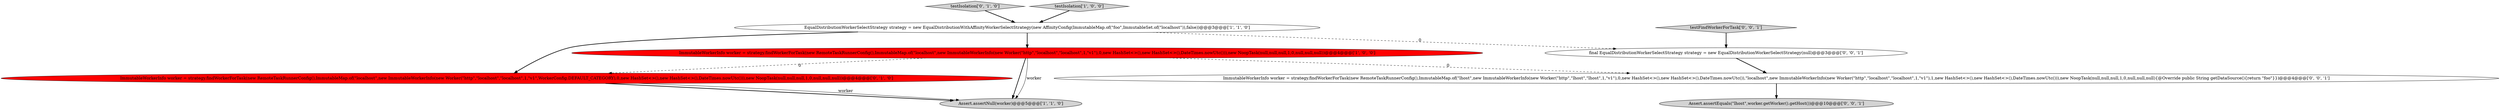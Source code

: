 digraph {
5 [style = filled, label = "ImmutableWorkerInfo worker = strategy.findWorkerForTask(new RemoteTaskRunnerConfig(),ImmutableMap.of(\"localhost\",new ImmutableWorkerInfo(new Worker(\"http\",\"localhost\",\"localhost\",1,\"v1\",WorkerConfig.DEFAULT_CATEGORY),0,new HashSet<>(),new HashSet<>(),DateTimes.nowUtc())),new NoopTask(null,null,null,1,0,null,null,null))@@@4@@@['0', '1', '0']", fillcolor = red, shape = ellipse image = "AAA1AAABBB2BBB"];
1 [style = filled, label = "EqualDistributionWorkerSelectStrategy strategy = new EqualDistributionWithAffinityWorkerSelectStrategy(new AffinityConfig(ImmutableMap.of(\"foo\",ImmutableSet.of(\"localhost\")),false))@@@3@@@['1', '1', '0']", fillcolor = white, shape = ellipse image = "AAA0AAABBB1BBB"];
3 [style = filled, label = "Assert.assertNull(worker)@@@5@@@['1', '1', '0']", fillcolor = lightgray, shape = ellipse image = "AAA0AAABBB1BBB"];
4 [style = filled, label = "testIsolation['0', '1', '0']", fillcolor = lightgray, shape = diamond image = "AAA0AAABBB2BBB"];
0 [style = filled, label = "ImmutableWorkerInfo worker = strategy.findWorkerForTask(new RemoteTaskRunnerConfig(),ImmutableMap.of(\"localhost\",new ImmutableWorkerInfo(new Worker(\"http\",\"localhost\",\"localhost\",1,\"v1\"),0,new HashSet<>(),new HashSet<>(),DateTimes.nowUtc())),new NoopTask(null,null,null,1,0,null,null,null))@@@4@@@['1', '0', '0']", fillcolor = red, shape = ellipse image = "AAA1AAABBB1BBB"];
6 [style = filled, label = "final EqualDistributionWorkerSelectStrategy strategy = new EqualDistributionWorkerSelectStrategy(null)@@@3@@@['0', '0', '1']", fillcolor = white, shape = ellipse image = "AAA0AAABBB3BBB"];
9 [style = filled, label = "Assert.assertEquals(\"lhost\",worker.getWorker().getHost())@@@10@@@['0', '0', '1']", fillcolor = lightgray, shape = ellipse image = "AAA0AAABBB3BBB"];
7 [style = filled, label = "ImmutableWorkerInfo worker = strategy.findWorkerForTask(new RemoteTaskRunnerConfig(),ImmutableMap.of(\"lhost\",new ImmutableWorkerInfo(new Worker(\"http\",\"lhost\",\"lhost\",1,\"v1\"),0,new HashSet<>(),new HashSet<>(),DateTimes.nowUtc()),\"localhost\",new ImmutableWorkerInfo(new Worker(\"http\",\"localhost\",\"localhost\",1,\"v1\"),1,new HashSet<>(),new HashSet<>(),DateTimes.nowUtc())),new NoopTask(null,null,null,1,0,null,null,null){@Override public String getDataSource(){return \"foo\"}})@@@4@@@['0', '0', '1']", fillcolor = white, shape = ellipse image = "AAA0AAABBB3BBB"];
2 [style = filled, label = "testIsolation['1', '0', '0']", fillcolor = lightgray, shape = diamond image = "AAA0AAABBB1BBB"];
8 [style = filled, label = "testFindWorkerForTask['0', '0', '1']", fillcolor = lightgray, shape = diamond image = "AAA0AAABBB3BBB"];
1->5 [style = bold, label=""];
0->3 [style = bold, label=""];
5->3 [style = bold, label=""];
7->9 [style = bold, label=""];
5->3 [style = solid, label="worker"];
4->1 [style = bold, label=""];
8->6 [style = bold, label=""];
1->0 [style = bold, label=""];
6->7 [style = bold, label=""];
0->5 [style = dashed, label="0"];
0->7 [style = dashed, label="0"];
1->6 [style = dashed, label="0"];
2->1 [style = bold, label=""];
0->3 [style = solid, label="worker"];
}
